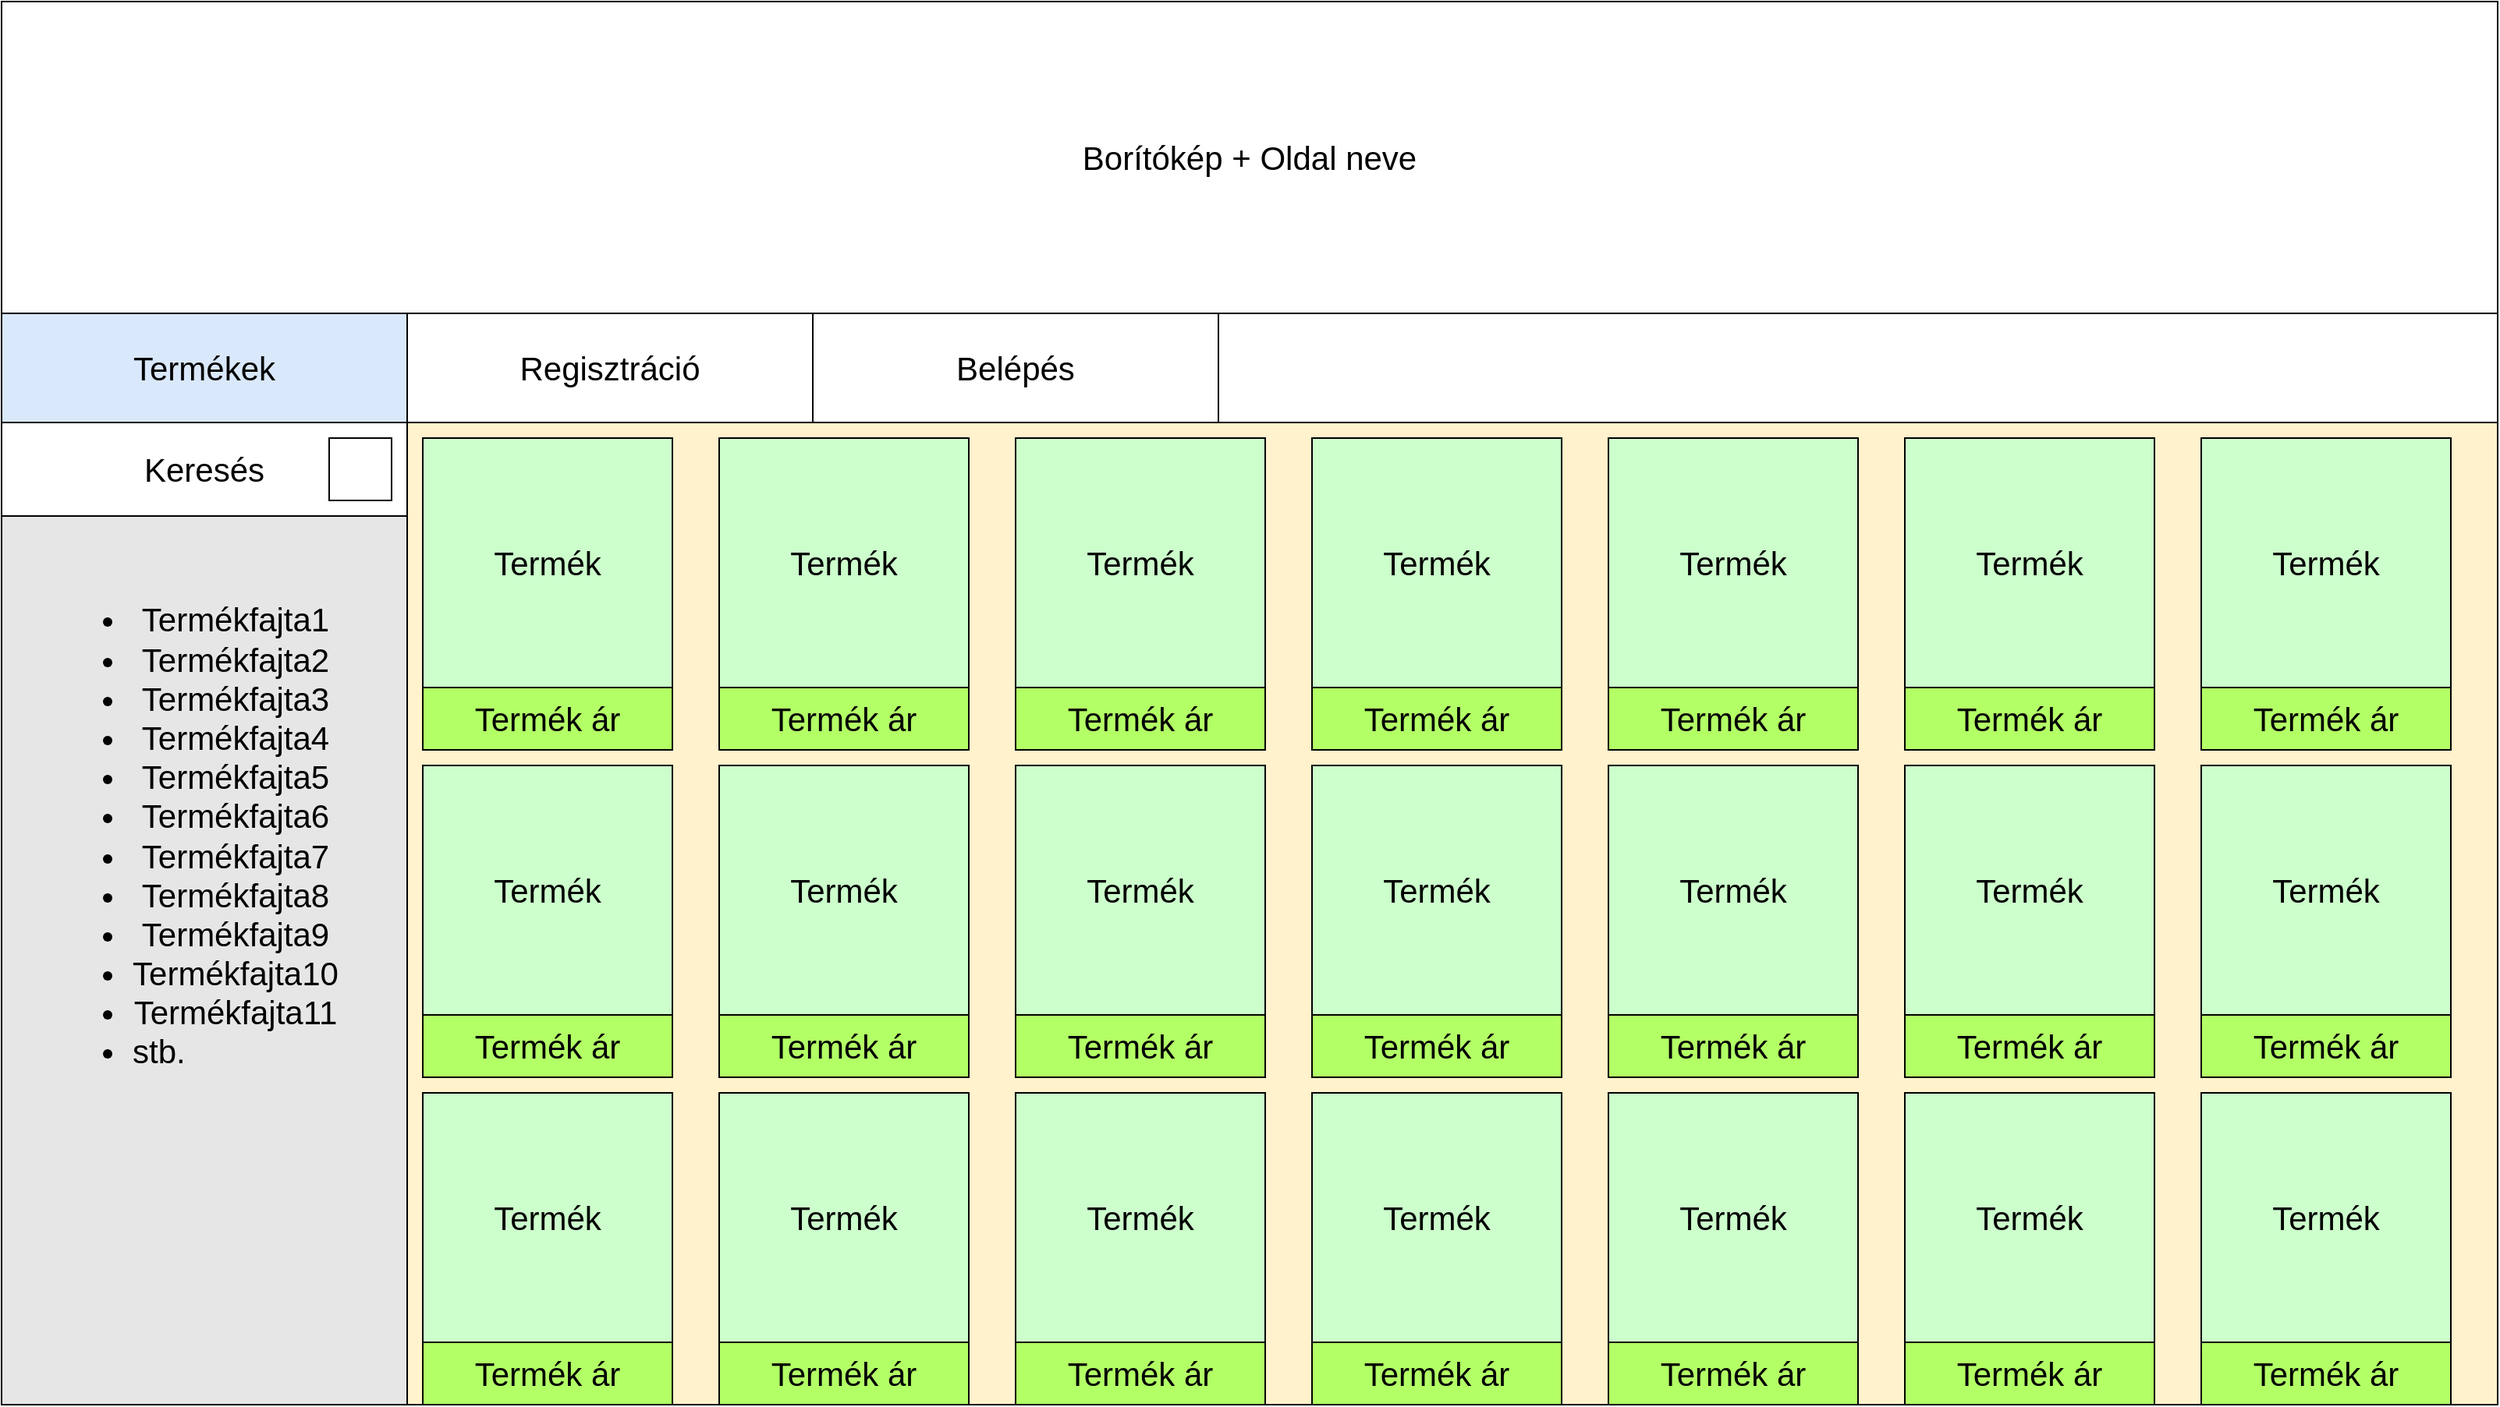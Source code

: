 <mxfile version="15.5.2" type="device" pages="7"><diagram id="FtCm2L4A4DNuBnwVNAdp" name="Vendeg"><mxGraphModel dx="1221" dy="726" grid="1" gridSize="10" guides="1" tooltips="1" connect="1" arrows="1" fold="1" page="1" pageScale="1" pageWidth="1600" pageHeight="900" math="0" shadow="0"><root><mxCell id="0"/><mxCell id="1" parent="0"/><mxCell id="VkywqA6Cf3giWo9cBtO4-1" value="" style="rounded=0;whiteSpace=wrap;html=1;" parent="1" vertex="1"><mxGeometry width="1600" height="200" as="geometry"/></mxCell><mxCell id="VkywqA6Cf3giWo9cBtO4-2" value="" style="rounded=0;whiteSpace=wrap;html=1;" parent="1" vertex="1"><mxGeometry y="200" width="1600" height="70" as="geometry"/></mxCell><mxCell id="VkywqA6Cf3giWo9cBtO4-9" value="" style="rounded=0;whiteSpace=wrap;html=1;fillColor=#E6E6E6;" parent="1" vertex="1"><mxGeometry y="330" width="260" height="570" as="geometry"/></mxCell><mxCell id="VkywqA6Cf3giWo9cBtO4-10" value="" style="rounded=0;whiteSpace=wrap;html=1;" parent="1" vertex="1"><mxGeometry y="270" width="260" height="60" as="geometry"/></mxCell><mxCell id="VkywqA6Cf3giWo9cBtO4-11" value="" style="rounded=0;whiteSpace=wrap;html=1;fillColor=#fff2cc;strokeColor=default;" parent="1" vertex="1"><mxGeometry x="260" y="270" width="1340" height="630" as="geometry"/></mxCell><mxCell id="VkywqA6Cf3giWo9cBtO4-12" value="Keresés" style="text;html=1;strokeColor=none;fillColor=none;align=center;verticalAlign=middle;whiteSpace=wrap;rounded=0;fontSize=21;" parent="1" vertex="1"><mxGeometry y="270" width="260" height="60" as="geometry"/></mxCell><mxCell id="VkywqA6Cf3giWo9cBtO4-13" value="Termékek" style="text;html=1;strokeColor=default;fillColor=#dae8fc;align=center;verticalAlign=middle;whiteSpace=wrap;rounded=0;fontSize=21;" parent="1" vertex="1"><mxGeometry y="200" width="260" height="70" as="geometry"/></mxCell><mxCell id="VkywqA6Cf3giWo9cBtO4-14" value="Regisztráció" style="text;html=1;strokeColor=default;fillColor=none;align=center;verticalAlign=middle;whiteSpace=wrap;rounded=0;fontSize=21;" parent="1" vertex="1"><mxGeometry x="260" y="200" width="260" height="70" as="geometry"/></mxCell><mxCell id="VkywqA6Cf3giWo9cBtO4-15" value="Belépés" style="text;html=1;strokeColor=default;fillColor=none;align=center;verticalAlign=middle;whiteSpace=wrap;rounded=0;fontSize=21;" parent="1" vertex="1"><mxGeometry x="520" y="200" width="260" height="70" as="geometry"/></mxCell><mxCell id="VkywqA6Cf3giWo9cBtO4-16" value="Borítókép + Oldal neve" style="text;html=1;align=center;verticalAlign=middle;whiteSpace=wrap;rounded=0;fontSize=21;" parent="1" vertex="1"><mxGeometry width="1600" height="200" as="geometry"/></mxCell><mxCell id="VkywqA6Cf3giWo9cBtO4-17" value="&lt;ul&gt;&lt;li&gt;Termékfajta1&lt;/li&gt;&lt;li&gt;Termékfajta2&lt;/li&gt;&lt;li&gt;Termékfajta3&lt;/li&gt;&lt;li&gt;Termékfajta4&lt;/li&gt;&lt;li&gt;Termékfajta5&lt;/li&gt;&lt;li&gt;Termékfajta6&lt;/li&gt;&lt;li&gt;Termékfajta7&lt;/li&gt;&lt;li&gt;Termékfajta8&lt;/li&gt;&lt;li&gt;Termékfajta9&lt;/li&gt;&lt;li&gt;Termékfajta10&lt;/li&gt;&lt;li&gt;Termékfajta11&lt;/li&gt;&lt;li style=&quot;text-align: left&quot;&gt;stb.&lt;/li&gt;&lt;/ul&gt;" style="text;html=1;strokeColor=none;fillColor=none;align=center;verticalAlign=middle;whiteSpace=wrap;rounded=0;fontSize=21;" parent="1" vertex="1"><mxGeometry y="380" width="260" height="310" as="geometry"/></mxCell><mxCell id="VkywqA6Cf3giWo9cBtO4-18" value="" style="rounded=0;whiteSpace=wrap;html=1;fontSize=21;align=left;" parent="1" vertex="1"><mxGeometry x="210" y="280" width="40" height="40" as="geometry"/></mxCell><mxCell id="VkywqA6Cf3giWo9cBtO4-30" value="Termék" style="text;html=1;strokeColor=default;fillColor=#CCFFCC;align=center;verticalAlign=middle;whiteSpace=wrap;rounded=0;fontSize=21;" parent="1" vertex="1"><mxGeometry x="270" y="280" width="160" height="160" as="geometry"/></mxCell><mxCell id="VkywqA6Cf3giWo9cBtO4-31" value="Termék ár" style="text;html=1;strokeColor=default;fillColor=#B3FF66;align=center;verticalAlign=middle;whiteSpace=wrap;rounded=0;fontSize=21;" parent="1" vertex="1"><mxGeometry x="270" y="440" width="160" height="40" as="geometry"/></mxCell><mxCell id="h6QLNRKkpj73AX_rWspR-1" value="Termék" style="text;html=1;strokeColor=default;fillColor=#CCFFCC;align=center;verticalAlign=middle;whiteSpace=wrap;rounded=0;fontSize=21;" vertex="1" parent="1"><mxGeometry x="460" y="280" width="160" height="160" as="geometry"/></mxCell><mxCell id="h6QLNRKkpj73AX_rWspR-2" value="Termék ár" style="text;html=1;strokeColor=default;fillColor=#B3FF66;align=center;verticalAlign=middle;whiteSpace=wrap;rounded=0;fontSize=21;" vertex="1" parent="1"><mxGeometry x="460" y="440" width="160" height="40" as="geometry"/></mxCell><mxCell id="h6QLNRKkpj73AX_rWspR-3" value="Termék" style="text;html=1;strokeColor=default;fillColor=#CCFFCC;align=center;verticalAlign=middle;whiteSpace=wrap;rounded=0;fontSize=21;" vertex="1" parent="1"><mxGeometry x="650" y="280" width="160" height="160" as="geometry"/></mxCell><mxCell id="h6QLNRKkpj73AX_rWspR-4" value="Termék ár" style="text;html=1;strokeColor=default;fillColor=#B3FF66;align=center;verticalAlign=middle;whiteSpace=wrap;rounded=0;fontSize=21;" vertex="1" parent="1"><mxGeometry x="650" y="440" width="160" height="40" as="geometry"/></mxCell><mxCell id="h6QLNRKkpj73AX_rWspR-5" value="Termék" style="text;html=1;strokeColor=default;fillColor=#CCFFCC;align=center;verticalAlign=middle;whiteSpace=wrap;rounded=0;fontSize=21;" vertex="1" parent="1"><mxGeometry x="840" y="280" width="160" height="160" as="geometry"/></mxCell><mxCell id="h6QLNRKkpj73AX_rWspR-6" value="Termék ár" style="text;html=1;strokeColor=default;fillColor=#B3FF66;align=center;verticalAlign=middle;whiteSpace=wrap;rounded=0;fontSize=21;" vertex="1" parent="1"><mxGeometry x="840" y="440" width="160" height="40" as="geometry"/></mxCell><mxCell id="h6QLNRKkpj73AX_rWspR-7" value="Termék" style="text;html=1;strokeColor=default;fillColor=#CCFFCC;align=center;verticalAlign=middle;whiteSpace=wrap;rounded=0;fontSize=21;" vertex="1" parent="1"><mxGeometry x="1030" y="280" width="160" height="160" as="geometry"/></mxCell><mxCell id="h6QLNRKkpj73AX_rWspR-8" value="Termék ár" style="text;html=1;strokeColor=default;fillColor=#B3FF66;align=center;verticalAlign=middle;whiteSpace=wrap;rounded=0;fontSize=21;" vertex="1" parent="1"><mxGeometry x="1030" y="440" width="160" height="40" as="geometry"/></mxCell><mxCell id="h6QLNRKkpj73AX_rWspR-9" value="Termék" style="text;html=1;strokeColor=default;fillColor=#CCFFCC;align=center;verticalAlign=middle;whiteSpace=wrap;rounded=0;fontSize=21;" vertex="1" parent="1"><mxGeometry x="1220" y="280" width="160" height="160" as="geometry"/></mxCell><mxCell id="h6QLNRKkpj73AX_rWspR-10" value="Termék ár" style="text;html=1;strokeColor=default;fillColor=#B3FF66;align=center;verticalAlign=middle;whiteSpace=wrap;rounded=0;fontSize=21;" vertex="1" parent="1"><mxGeometry x="1220" y="440" width="160" height="40" as="geometry"/></mxCell><mxCell id="h6QLNRKkpj73AX_rWspR-11" value="Termék" style="text;html=1;strokeColor=default;fillColor=#CCFFCC;align=center;verticalAlign=middle;whiteSpace=wrap;rounded=0;fontSize=21;" vertex="1" parent="1"><mxGeometry x="1410" y="280" width="160" height="160" as="geometry"/></mxCell><mxCell id="h6QLNRKkpj73AX_rWspR-12" value="Termék ár" style="text;html=1;strokeColor=default;fillColor=#B3FF66;align=center;verticalAlign=middle;whiteSpace=wrap;rounded=0;fontSize=21;" vertex="1" parent="1"><mxGeometry x="1410" y="440" width="160" height="40" as="geometry"/></mxCell><mxCell id="h6QLNRKkpj73AX_rWspR-13" value="Termék" style="text;html=1;strokeColor=default;fillColor=#CCFFCC;align=center;verticalAlign=middle;whiteSpace=wrap;rounded=0;fontSize=21;" vertex="1" parent="1"><mxGeometry x="270" y="490" width="160" height="160" as="geometry"/></mxCell><mxCell id="h6QLNRKkpj73AX_rWspR-14" value="Termék ár" style="text;html=1;strokeColor=default;fillColor=#B3FF66;align=center;verticalAlign=middle;whiteSpace=wrap;rounded=0;fontSize=21;" vertex="1" parent="1"><mxGeometry x="270" y="650" width="160" height="40" as="geometry"/></mxCell><mxCell id="h6QLNRKkpj73AX_rWspR-15" value="Termék" style="text;html=1;strokeColor=default;fillColor=#CCFFCC;align=center;verticalAlign=middle;whiteSpace=wrap;rounded=0;fontSize=21;" vertex="1" parent="1"><mxGeometry x="270" y="700" width="160" height="160" as="geometry"/></mxCell><mxCell id="h6QLNRKkpj73AX_rWspR-16" value="Termék ár" style="text;html=1;strokeColor=default;fillColor=#B3FF66;align=center;verticalAlign=middle;whiteSpace=wrap;rounded=0;fontSize=21;" vertex="1" parent="1"><mxGeometry x="270" y="860" width="160" height="40" as="geometry"/></mxCell><mxCell id="h6QLNRKkpj73AX_rWspR-18" value="Termék" style="text;html=1;strokeColor=default;fillColor=#CCFFCC;align=center;verticalAlign=middle;whiteSpace=wrap;rounded=0;fontSize=21;" vertex="1" parent="1"><mxGeometry x="460" y="490" width="160" height="160" as="geometry"/></mxCell><mxCell id="h6QLNRKkpj73AX_rWspR-19" value="Termék ár" style="text;html=1;strokeColor=default;fillColor=#B3FF66;align=center;verticalAlign=middle;whiteSpace=wrap;rounded=0;fontSize=21;" vertex="1" parent="1"><mxGeometry x="460" y="650" width="160" height="40" as="geometry"/></mxCell><mxCell id="h6QLNRKkpj73AX_rWspR-20" value="Termék" style="text;html=1;strokeColor=default;fillColor=#CCFFCC;align=center;verticalAlign=middle;whiteSpace=wrap;rounded=0;fontSize=21;" vertex="1" parent="1"><mxGeometry x="650" y="490" width="160" height="160" as="geometry"/></mxCell><mxCell id="h6QLNRKkpj73AX_rWspR-21" value="Termék ár" style="text;html=1;strokeColor=default;fillColor=#B3FF66;align=center;verticalAlign=middle;whiteSpace=wrap;rounded=0;fontSize=21;" vertex="1" parent="1"><mxGeometry x="650" y="650" width="160" height="40" as="geometry"/></mxCell><mxCell id="h6QLNRKkpj73AX_rWspR-22" value="Termék" style="text;html=1;strokeColor=default;fillColor=#CCFFCC;align=center;verticalAlign=middle;whiteSpace=wrap;rounded=0;fontSize=21;" vertex="1" parent="1"><mxGeometry x="840" y="490" width="160" height="160" as="geometry"/></mxCell><mxCell id="h6QLNRKkpj73AX_rWspR-23" value="Termék ár" style="text;html=1;strokeColor=default;fillColor=#B3FF66;align=center;verticalAlign=middle;whiteSpace=wrap;rounded=0;fontSize=21;" vertex="1" parent="1"><mxGeometry x="840" y="650" width="160" height="40" as="geometry"/></mxCell><mxCell id="h6QLNRKkpj73AX_rWspR-24" value="Termék" style="text;html=1;strokeColor=default;fillColor=#CCFFCC;align=center;verticalAlign=middle;whiteSpace=wrap;rounded=0;fontSize=21;" vertex="1" parent="1"><mxGeometry x="1030" y="490" width="160" height="160" as="geometry"/></mxCell><mxCell id="h6QLNRKkpj73AX_rWspR-25" value="Termék ár" style="text;html=1;strokeColor=default;fillColor=#B3FF66;align=center;verticalAlign=middle;whiteSpace=wrap;rounded=0;fontSize=21;" vertex="1" parent="1"><mxGeometry x="1030" y="650" width="160" height="40" as="geometry"/></mxCell><mxCell id="h6QLNRKkpj73AX_rWspR-26" value="Termék" style="text;html=1;strokeColor=default;fillColor=#CCFFCC;align=center;verticalAlign=middle;whiteSpace=wrap;rounded=0;fontSize=21;" vertex="1" parent="1"><mxGeometry x="1220" y="490" width="160" height="160" as="geometry"/></mxCell><mxCell id="h6QLNRKkpj73AX_rWspR-27" value="Termék ár" style="text;html=1;strokeColor=default;fillColor=#B3FF66;align=center;verticalAlign=middle;whiteSpace=wrap;rounded=0;fontSize=21;" vertex="1" parent="1"><mxGeometry x="1220" y="650" width="160" height="40" as="geometry"/></mxCell><mxCell id="h6QLNRKkpj73AX_rWspR-28" value="Termék" style="text;html=1;strokeColor=default;fillColor=#CCFFCC;align=center;verticalAlign=middle;whiteSpace=wrap;rounded=0;fontSize=21;" vertex="1" parent="1"><mxGeometry x="1410" y="490" width="160" height="160" as="geometry"/></mxCell><mxCell id="h6QLNRKkpj73AX_rWspR-29" value="Termék ár" style="text;html=1;strokeColor=default;fillColor=#B3FF66;align=center;verticalAlign=middle;whiteSpace=wrap;rounded=0;fontSize=21;" vertex="1" parent="1"><mxGeometry x="1410" y="650" width="160" height="40" as="geometry"/></mxCell><mxCell id="h6QLNRKkpj73AX_rWspR-30" value="Termék" style="text;html=1;strokeColor=default;fillColor=#CCFFCC;align=center;verticalAlign=middle;whiteSpace=wrap;rounded=0;fontSize=21;" vertex="1" parent="1"><mxGeometry x="460" y="700" width="160" height="160" as="geometry"/></mxCell><mxCell id="h6QLNRKkpj73AX_rWspR-31" value="Termék ár" style="text;html=1;strokeColor=default;fillColor=#B3FF66;align=center;verticalAlign=middle;whiteSpace=wrap;rounded=0;fontSize=21;" vertex="1" parent="1"><mxGeometry x="460" y="860" width="160" height="40" as="geometry"/></mxCell><mxCell id="h6QLNRKkpj73AX_rWspR-32" value="Termék" style="text;html=1;strokeColor=default;fillColor=#CCFFCC;align=center;verticalAlign=middle;whiteSpace=wrap;rounded=0;fontSize=21;" vertex="1" parent="1"><mxGeometry x="650" y="700" width="160" height="160" as="geometry"/></mxCell><mxCell id="h6QLNRKkpj73AX_rWspR-33" value="Termék ár" style="text;html=1;strokeColor=default;fillColor=#B3FF66;align=center;verticalAlign=middle;whiteSpace=wrap;rounded=0;fontSize=21;" vertex="1" parent="1"><mxGeometry x="650" y="860" width="160" height="40" as="geometry"/></mxCell><mxCell id="h6QLNRKkpj73AX_rWspR-34" value="Termék" style="text;html=1;strokeColor=default;fillColor=#CCFFCC;align=center;verticalAlign=middle;whiteSpace=wrap;rounded=0;fontSize=21;" vertex="1" parent="1"><mxGeometry x="1030" y="700" width="160" height="160" as="geometry"/></mxCell><mxCell id="h6QLNRKkpj73AX_rWspR-35" value="Termék ár" style="text;html=1;strokeColor=default;fillColor=#B3FF66;align=center;verticalAlign=middle;whiteSpace=wrap;rounded=0;fontSize=21;" vertex="1" parent="1"><mxGeometry x="1030" y="860" width="160" height="40" as="geometry"/></mxCell><mxCell id="h6QLNRKkpj73AX_rWspR-36" value="Termék" style="text;html=1;strokeColor=default;fillColor=#CCFFCC;align=center;verticalAlign=middle;whiteSpace=wrap;rounded=0;fontSize=21;" vertex="1" parent="1"><mxGeometry x="840" y="700" width="160" height="160" as="geometry"/></mxCell><mxCell id="h6QLNRKkpj73AX_rWspR-37" value="Termék ár" style="text;html=1;strokeColor=default;fillColor=#B3FF66;align=center;verticalAlign=middle;whiteSpace=wrap;rounded=0;fontSize=21;" vertex="1" parent="1"><mxGeometry x="840" y="860" width="160" height="40" as="geometry"/></mxCell><mxCell id="h6QLNRKkpj73AX_rWspR-38" value="Termék" style="text;html=1;strokeColor=default;fillColor=#CCFFCC;align=center;verticalAlign=middle;whiteSpace=wrap;rounded=0;fontSize=21;" vertex="1" parent="1"><mxGeometry x="1220" y="700" width="160" height="160" as="geometry"/></mxCell><mxCell id="h6QLNRKkpj73AX_rWspR-39" value="Termék ár" style="text;html=1;strokeColor=default;fillColor=#B3FF66;align=center;verticalAlign=middle;whiteSpace=wrap;rounded=0;fontSize=21;" vertex="1" parent="1"><mxGeometry x="1220" y="860" width="160" height="40" as="geometry"/></mxCell><mxCell id="h6QLNRKkpj73AX_rWspR-40" value="Termék" style="text;html=1;strokeColor=default;fillColor=#CCFFCC;align=center;verticalAlign=middle;whiteSpace=wrap;rounded=0;fontSize=21;" vertex="1" parent="1"><mxGeometry x="1410" y="700" width="160" height="160" as="geometry"/></mxCell><mxCell id="h6QLNRKkpj73AX_rWspR-41" value="Termék ár" style="text;html=1;strokeColor=default;fillColor=#B3FF66;align=center;verticalAlign=middle;whiteSpace=wrap;rounded=0;fontSize=21;" vertex="1" parent="1"><mxGeometry x="1410" y="860" width="160" height="40" as="geometry"/></mxCell></root></mxGraphModel></diagram><diagram id="sGFo4hPOFkRSf-qBkxwC" name="Regisztracio"><mxGraphModel dx="1038" dy="617" grid="1" gridSize="10" guides="1" tooltips="1" connect="1" arrows="1" fold="1" page="1" pageScale="1" pageWidth="1600" pageHeight="900" math="0" shadow="0"><root><mxCell id="UmUEPIEcQNoP-BYqJ9Fw-0"/><mxCell id="UmUEPIEcQNoP-BYqJ9Fw-1" parent="UmUEPIEcQNoP-BYqJ9Fw-0"/><mxCell id="uKue4RkoJbepAfOO4A6L-0" value="Borítókép + Oldal neve" style="text;html=1;strokeColor=default;fillColor=default;align=center;verticalAlign=middle;whiteSpace=wrap;rounded=0;fontSize=21;" parent="UmUEPIEcQNoP-BYqJ9Fw-1" vertex="1"><mxGeometry width="1600" height="200" as="geometry"/></mxCell><mxCell id="bCgwr7jDW_AOPVUaKqn2-0" value="" style="rounded=0;whiteSpace=wrap;html=1;" parent="UmUEPIEcQNoP-BYqJ9Fw-1" vertex="1"><mxGeometry y="200" width="1600" height="70" as="geometry"/></mxCell><mxCell id="bCgwr7jDW_AOPVUaKqn2-1" value="Termékek" style="text;html=1;strokeColor=none;fillColor=none;align=center;verticalAlign=middle;whiteSpace=wrap;rounded=0;fontSize=21;" parent="UmUEPIEcQNoP-BYqJ9Fw-1" vertex="1"><mxGeometry y="200" width="260" height="70" as="geometry"/></mxCell><mxCell id="bCgwr7jDW_AOPVUaKqn2-2" value="Regisztráció" style="text;html=1;strokeColor=default;fillColor=#dae8fc;align=center;verticalAlign=middle;whiteSpace=wrap;rounded=0;fontSize=21;" parent="UmUEPIEcQNoP-BYqJ9Fw-1" vertex="1"><mxGeometry x="260" y="200" width="260" height="70" as="geometry"/></mxCell><mxCell id="bCgwr7jDW_AOPVUaKqn2-3" value="Belépés" style="text;html=1;strokeColor=default;fillColor=none;align=center;verticalAlign=middle;whiteSpace=wrap;rounded=0;fontSize=21;" parent="UmUEPIEcQNoP-BYqJ9Fw-1" vertex="1"><mxGeometry x="520" y="200" width="260" height="70" as="geometry"/></mxCell><mxCell id="1MmDavo7vUp_xjImFZkw-0" value="" style="rounded=0;whiteSpace=wrap;html=1;fillColor=#E6E6E6;" parent="UmUEPIEcQNoP-BYqJ9Fw-1" vertex="1"><mxGeometry y="270" width="260" height="630" as="geometry"/></mxCell><mxCell id="1MmDavo7vUp_xjImFZkw-1" value="" style="rounded=0;whiteSpace=wrap;html=1;strokeColor=default;fillColor=#fff2cc;" parent="UmUEPIEcQNoP-BYqJ9Fw-1" vertex="1"><mxGeometry x="260" y="270" width="1340" height="630" as="geometry"/></mxCell><mxCell id="E9FAS_6zyRgqZ4h_ud0k-0" value="&lt;font style=&quot;font-size: 21px&quot;&gt;Felhasználónév:&lt;/font&gt;" style="text;html=1;strokeColor=none;fillColor=none;align=right;verticalAlign=middle;whiteSpace=wrap;rounded=0;fontSize=21;" parent="UmUEPIEcQNoP-BYqJ9Fw-1" vertex="1"><mxGeometry x="260" y="270" width="260" height="70" as="geometry"/></mxCell><mxCell id="E9FAS_6zyRgqZ4h_ud0k-5" value="&lt;font style=&quot;font-size: 21px&quot;&gt;Email-cím:&lt;br&gt;&lt;/font&gt;" style="text;html=1;strokeColor=none;fillColor=none;align=right;verticalAlign=middle;whiteSpace=wrap;rounded=0;fontSize=21;" parent="UmUEPIEcQNoP-BYqJ9Fw-1" vertex="1"><mxGeometry x="260" y="340" width="260" height="70" as="geometry"/></mxCell><mxCell id="E9FAS_6zyRgqZ4h_ud0k-6" value="&lt;font style=&quot;font-size: 21px&quot;&gt;Email-cím újra:&lt;/font&gt;" style="text;html=1;strokeColor=none;fillColor=none;align=right;verticalAlign=middle;whiteSpace=wrap;rounded=0;fontSize=21;" parent="UmUEPIEcQNoP-BYqJ9Fw-1" vertex="1"><mxGeometry x="760" y="340" width="260" height="70" as="geometry"/></mxCell><mxCell id="E9FAS_6zyRgqZ4h_ud0k-7" value="&lt;font style=&quot;font-size: 21px&quot;&gt;Jelszó:&lt;/font&gt;" style="text;html=1;strokeColor=none;fillColor=none;align=right;verticalAlign=middle;whiteSpace=wrap;rounded=0;fontSize=21;" parent="UmUEPIEcQNoP-BYqJ9Fw-1" vertex="1"><mxGeometry x="260" y="410" width="260" height="70" as="geometry"/></mxCell><mxCell id="E9FAS_6zyRgqZ4h_ud0k-8" value="&lt;font style=&quot;font-size: 21px&quot;&gt;Jelszó újra:&lt;br&gt;&lt;/font&gt;" style="text;html=1;strokeColor=none;fillColor=none;align=right;verticalAlign=middle;whiteSpace=wrap;rounded=0;fontSize=21;" parent="UmUEPIEcQNoP-BYqJ9Fw-1" vertex="1"><mxGeometry x="760" y="410" width="260" height="70" as="geometry"/></mxCell><mxCell id="E9FAS_6zyRgqZ4h_ud0k-9" value="&lt;font style=&quot;font-size: 21px&quot;&gt;Ország:&lt;br&gt;&lt;/font&gt;" style="text;html=1;strokeColor=none;fillColor=none;align=right;verticalAlign=middle;whiteSpace=wrap;rounded=0;fontSize=21;" parent="UmUEPIEcQNoP-BYqJ9Fw-1" vertex="1"><mxGeometry x="260" y="480" width="260" height="70" as="geometry"/></mxCell><mxCell id="E9FAS_6zyRgqZ4h_ud0k-11" value="" style="rounded=0;whiteSpace=wrap;html=1;fontSize=21;strokeColor=default;fillColor=#FFFF99;" parent="UmUEPIEcQNoP-BYqJ9Fw-1" vertex="1"><mxGeometry x="520" y="270" width="240" height="70" as="geometry"/></mxCell><mxCell id="E9FAS_6zyRgqZ4h_ud0k-12" value="" style="rounded=0;whiteSpace=wrap;html=1;fontSize=21;strokeColor=default;fillColor=#FFFF99;" parent="UmUEPIEcQNoP-BYqJ9Fw-1" vertex="1"><mxGeometry x="520" y="340" width="240" height="70" as="geometry"/></mxCell><mxCell id="E9FAS_6zyRgqZ4h_ud0k-13" value="" style="rounded=0;whiteSpace=wrap;html=1;fontSize=21;strokeColor=default;fillColor=#FFFF99;" parent="UmUEPIEcQNoP-BYqJ9Fw-1" vertex="1"><mxGeometry x="1020" y="340" width="240" height="70" as="geometry"/></mxCell><mxCell id="E9FAS_6zyRgqZ4h_ud0k-14" value="" style="rounded=0;whiteSpace=wrap;html=1;fontSize=21;strokeColor=default;fillColor=#FFFF99;" parent="UmUEPIEcQNoP-BYqJ9Fw-1" vertex="1"><mxGeometry x="520" y="410" width="240" height="70" as="geometry"/></mxCell><mxCell id="E9FAS_6zyRgqZ4h_ud0k-15" value="" style="rounded=0;whiteSpace=wrap;html=1;fontSize=21;strokeColor=default;fillColor=#FFFF99;" parent="UmUEPIEcQNoP-BYqJ9Fw-1" vertex="1"><mxGeometry x="1020" y="410" width="240" height="70" as="geometry"/></mxCell><mxCell id="E9FAS_6zyRgqZ4h_ud0k-16" value="" style="rounded=0;whiteSpace=wrap;html=1;fontSize=21;strokeColor=default;fillColor=#FFFF99;" parent="UmUEPIEcQNoP-BYqJ9Fw-1" vertex="1"><mxGeometry x="520" y="480" width="240" height="70" as="geometry"/></mxCell><mxCell id="E9FAS_6zyRgqZ4h_ud0k-18" value="" style="rounded=0;whiteSpace=wrap;html=1;fontSize=21;strokeColor=default;fillColor=#FFFF99;" parent="UmUEPIEcQNoP-BYqJ9Fw-1" vertex="1"><mxGeometry x="1020" y="480" width="240" height="70" as="geometry"/></mxCell><mxCell id="E9FAS_6zyRgqZ4h_ud0k-19" value="" style="rounded=0;whiteSpace=wrap;html=1;fontSize=21;strokeColor=default;fillColor=#FFFF99;" parent="UmUEPIEcQNoP-BYqJ9Fw-1" vertex="1"><mxGeometry x="520" y="550" width="240" height="70" as="geometry"/></mxCell><mxCell id="E9FAS_6zyRgqZ4h_ud0k-20" value="&lt;font style=&quot;font-size: 21px&quot;&gt;Utca:&lt;br&gt;&lt;/font&gt;" style="text;html=1;strokeColor=none;fillColor=none;align=right;verticalAlign=middle;whiteSpace=wrap;rounded=0;fontSize=21;" parent="UmUEPIEcQNoP-BYqJ9Fw-1" vertex="1"><mxGeometry x="260" y="550" width="260" height="70" as="geometry"/></mxCell><mxCell id="E9FAS_6zyRgqZ4h_ud0k-22" value="Regisztráció" style="text;html=1;strokeColor=default;fillColor=#FFCCCC;align=center;verticalAlign=middle;whiteSpace=wrap;rounded=0;fontSize=21;" parent="UmUEPIEcQNoP-BYqJ9Fw-1" vertex="1"><mxGeometry x="520" y="640" width="240" height="70" as="geometry"/></mxCell><mxCell id="E9FAS_6zyRgqZ4h_ud0k-24" value="&lt;ul&gt;&lt;li&gt;&lt;span&gt;Hibaüzenet&lt;/span&gt;&lt;/li&gt;&lt;li&gt;&lt;span&gt;Hibaüzenet&lt;/span&gt;&lt;/li&gt;&lt;li&gt;Hibaüzenet&lt;/li&gt;&lt;li&gt;Hibaüzenet&lt;/li&gt;&lt;li&gt;Hibaüzenet&lt;/li&gt;&lt;li&gt;Hibaüzenet&lt;/li&gt;&lt;li&gt;Hibaüzenet&lt;/li&gt;&lt;li&gt;Hibaüzenet&lt;/li&gt;&lt;li&gt;Hibaüzenet&lt;/li&gt;&lt;li&gt;Hibaüzenet&lt;/li&gt;&lt;li&gt;Hibaüzenet&lt;/li&gt;&lt;li&gt;Hibaüzenet&lt;/li&gt;&lt;/ul&gt;" style="text;html=1;strokeColor=none;fillColor=none;align=left;verticalAlign=middle;whiteSpace=wrap;rounded=0;fontSize=21;" parent="UmUEPIEcQNoP-BYqJ9Fw-1" vertex="1"><mxGeometry x="40" y="330" width="220" height="320" as="geometry"/></mxCell><mxCell id="E9FAS_6zyRgqZ4h_ud0k-25" value="Hibaüzenetek:" style="text;html=1;strokeColor=none;fillColor=none;align=center;verticalAlign=middle;whiteSpace=wrap;rounded=0;fontSize=21;" parent="UmUEPIEcQNoP-BYqJ9Fw-1" vertex="1"><mxGeometry x="10" y="290" width="240" height="30" as="geometry"/></mxCell><mxCell id="khkLuIMA3XwCb4xUtvqS-0" value="&lt;font style=&quot;font-size: 21px&quot;&gt;Ország:&lt;br&gt;&lt;/font&gt;" style="text;html=1;strokeColor=none;fillColor=none;align=right;verticalAlign=middle;whiteSpace=wrap;rounded=0;fontSize=21;" vertex="1" parent="UmUEPIEcQNoP-BYqJ9Fw-1"><mxGeometry x="760" y="480" width="260" height="70" as="geometry"/></mxCell><mxCell id="khkLuIMA3XwCb4xUtvqS-1" value="&lt;font style=&quot;font-size: 21px&quot;&gt;Utca:&lt;br&gt;&lt;/font&gt;" style="text;html=1;strokeColor=none;fillColor=none;align=right;verticalAlign=middle;whiteSpace=wrap;rounded=0;fontSize=21;" vertex="1" parent="UmUEPIEcQNoP-BYqJ9Fw-1"><mxGeometry x="760" y="550" width="260" height="70" as="geometry"/></mxCell><mxCell id="khkLuIMA3XwCb4xUtvqS-2" value="" style="rounded=0;whiteSpace=wrap;html=1;fontSize=21;strokeColor=default;fillColor=#FFFF99;" vertex="1" parent="UmUEPIEcQNoP-BYqJ9Fw-1"><mxGeometry x="1020" y="550" width="240" height="70" as="geometry"/></mxCell></root></mxGraphModel></diagram><diagram id="di5obC71hmSOineNF_KT" name="Belepes"><mxGraphModel dx="1038" dy="617" grid="1" gridSize="10" guides="1" tooltips="1" connect="1" arrows="1" fold="1" page="1" pageScale="1" pageWidth="1600" pageHeight="900" math="0" shadow="0"><root><mxCell id="OniAZMy-nPoVNgzuk5cT-0"/><mxCell id="OniAZMy-nPoVNgzuk5cT-1" parent="OniAZMy-nPoVNgzuk5cT-0"/><mxCell id="YqYafGEAjgzEgjHjd2lJ-0" value="" style="rounded=0;whiteSpace=wrap;html=1;strokeColor=#d6b656;fillColor=#fff2cc;" vertex="1" parent="OniAZMy-nPoVNgzuk5cT-1"><mxGeometry x="260" y="270" width="1340" height="630" as="geometry"/></mxCell><mxCell id="OvulBH4IAkORdV8JMglq-0" value="" style="rounded=0;whiteSpace=wrap;html=1;" parent="OniAZMy-nPoVNgzuk5cT-1" vertex="1"><mxGeometry y="200" width="1600" height="70" as="geometry"/></mxCell><mxCell id="OvulBH4IAkORdV8JMglq-1" value="" style="rounded=0;whiteSpace=wrap;html=1;fillColor=#E6E6E6;" parent="OniAZMy-nPoVNgzuk5cT-1" vertex="1"><mxGeometry y="270" width="260" height="630" as="geometry"/></mxCell><mxCell id="OvulBH4IAkORdV8JMglq-2" value="Termékek" style="text;html=1;align=center;verticalAlign=middle;whiteSpace=wrap;rounded=0;fontSize=21;strokeColor=default;fillColor=default;" parent="OniAZMy-nPoVNgzuk5cT-1" vertex="1"><mxGeometry y="200" width="260" height="70" as="geometry"/></mxCell><mxCell id="OvulBH4IAkORdV8JMglq-3" value="Regisztráció" style="text;html=1;strokeColor=default;fillColor=default;align=center;verticalAlign=middle;whiteSpace=wrap;rounded=0;fontSize=21;" parent="OniAZMy-nPoVNgzuk5cT-1" vertex="1"><mxGeometry x="260" y="200" width="260" height="70" as="geometry"/></mxCell><mxCell id="OvulBH4IAkORdV8JMglq-4" value="Belépés" style="text;html=1;strokeColor=default;fillColor=#dae8fc;align=center;verticalAlign=middle;whiteSpace=wrap;rounded=0;fontSize=21;" parent="OniAZMy-nPoVNgzuk5cT-1" vertex="1"><mxGeometry x="520" y="200" width="260" height="70" as="geometry"/></mxCell><mxCell id="OvulBH4IAkORdV8JMglq-5" value="Borítókép + Oldal neve" style="text;html=1;strokeColor=default;fillColor=default;align=center;verticalAlign=middle;whiteSpace=wrap;rounded=0;fontSize=21;" parent="OniAZMy-nPoVNgzuk5cT-1" vertex="1"><mxGeometry width="1600" height="200" as="geometry"/></mxCell><mxCell id="vFexB-VnzjZt5xKxmE2v-0" value="&lt;ul&gt;&lt;li&gt;&lt;span&gt;Hibaüzenet&lt;/span&gt;&lt;/li&gt;&lt;li&gt;&lt;span&gt;Hibaüzenet&lt;/span&gt;&lt;/li&gt;&lt;li&gt;Hibaüzenet&lt;/li&gt;&lt;li&gt;Hibaüzenet&lt;/li&gt;&lt;li&gt;Hibaüzenet&lt;/li&gt;&lt;li&gt;Hibaüzenet&lt;/li&gt;&lt;li&gt;Hibaüzenet&lt;/li&gt;&lt;li&gt;Hibaüzenet&lt;/li&gt;&lt;li&gt;Hibaüzenet&lt;/li&gt;&lt;li&gt;Hibaüzenet&lt;/li&gt;&lt;li&gt;Hibaüzenet&lt;/li&gt;&lt;li&gt;Hibaüzenet&lt;/li&gt;&lt;/ul&gt;" style="text;html=1;strokeColor=none;fillColor=none;align=left;verticalAlign=middle;whiteSpace=wrap;rounded=0;fontSize=21;" parent="OniAZMy-nPoVNgzuk5cT-1" vertex="1"><mxGeometry x="40" y="330" width="220" height="320" as="geometry"/></mxCell><mxCell id="vFexB-VnzjZt5xKxmE2v-1" value="Hibaüzenetek:" style="text;html=1;strokeColor=none;fillColor=none;align=center;verticalAlign=middle;whiteSpace=wrap;rounded=0;fontSize=21;" parent="OniAZMy-nPoVNgzuk5cT-1" vertex="1"><mxGeometry x="10" y="290" width="240" height="30" as="geometry"/></mxCell><mxCell id="B_SIlo-MSyj_huP7Ek6t-0" value="&lt;font style=&quot;font-size: 21px&quot;&gt;Felhasználónnév:&lt;/font&gt;" style="text;html=1;strokeColor=none;fillColor=none;align=right;verticalAlign=middle;whiteSpace=wrap;rounded=0;fontSize=21;" parent="OniAZMy-nPoVNgzuk5cT-1" vertex="1"><mxGeometry x="260" y="270" width="260" height="70" as="geometry"/></mxCell><mxCell id="B_SIlo-MSyj_huP7Ek6t-1" value="&lt;font style=&quot;font-size: 21px&quot;&gt;Jelszó:&lt;br&gt;&lt;/font&gt;" style="text;html=1;strokeColor=none;fillColor=none;align=right;verticalAlign=middle;whiteSpace=wrap;rounded=0;fontSize=21;" parent="OniAZMy-nPoVNgzuk5cT-1" vertex="1"><mxGeometry x="260" y="340" width="260" height="70" as="geometry"/></mxCell><mxCell id="B_SIlo-MSyj_huP7Ek6t-2" value="" style="rounded=0;whiteSpace=wrap;html=1;fontSize=21;strokeColor=default;fillColor=#FFFF99;" parent="OniAZMy-nPoVNgzuk5cT-1" vertex="1"><mxGeometry x="520" y="270" width="260" height="70" as="geometry"/></mxCell><mxCell id="B_SIlo-MSyj_huP7Ek6t-3" value="" style="rounded=0;whiteSpace=wrap;html=1;fontSize=21;strokeColor=default;fillColor=#FFFF99;" parent="OniAZMy-nPoVNgzuk5cT-1" vertex="1"><mxGeometry x="520" y="340" width="260" height="70" as="geometry"/></mxCell><mxCell id="BsGn2GFrnDsGhYTL2LJ4-0" value="Belépés" style="text;html=1;strokeColor=default;fillColor=#FFCCCC;align=center;verticalAlign=middle;whiteSpace=wrap;rounded=0;fontSize=21;" parent="OniAZMy-nPoVNgzuk5cT-1" vertex="1"><mxGeometry x="520" y="430" width="260" height="70" as="geometry"/></mxCell></root></mxGraphModel></diagram><diagram id="-6q0_KkvNKiWFlOPb5nn" name="Felhasznalo"><mxGraphModel dx="1730" dy="1028" grid="1" gridSize="10" guides="1" tooltips="1" connect="1" arrows="1" fold="1" page="1" pageScale="1" pageWidth="1600" pageHeight="900" math="0" shadow="0"><root><mxCell id="k2pmHOXLx9x40kGMl3I8-0"/><mxCell id="k2pmHOXLx9x40kGMl3I8-1" parent="k2pmHOXLx9x40kGMl3I8-0"/><mxCell id="UVjYbSfktebug2vwrxTl-0" value="" style="rounded=0;whiteSpace=wrap;html=1;fillColor=#E6E6E6;" parent="k2pmHOXLx9x40kGMl3I8-1" vertex="1"><mxGeometry y="330" width="260" height="570" as="geometry"/></mxCell><mxCell id="UVjYbSfktebug2vwrxTl-1" value="Keresés" style="text;html=1;strokeColor=default;fillColor=default;align=center;verticalAlign=middle;whiteSpace=wrap;rounded=0;fontSize=21;" parent="k2pmHOXLx9x40kGMl3I8-1" vertex="1"><mxGeometry y="270" width="260" height="60" as="geometry"/></mxCell><mxCell id="UVjYbSfktebug2vwrxTl-2" value="Termékek" style="text;html=1;align=center;verticalAlign=middle;whiteSpace=wrap;rounded=0;fontSize=21;" parent="k2pmHOXLx9x40kGMl3I8-1" vertex="1"><mxGeometry y="200" width="260" height="70" as="geometry"/></mxCell><mxCell id="UVjYbSfktebug2vwrxTl-3" value="Regisztráció" style="text;html=1;strokeColor=none;fillColor=none;align=center;verticalAlign=middle;whiteSpace=wrap;rounded=0;fontSize=21;" parent="k2pmHOXLx9x40kGMl3I8-1" vertex="1"><mxGeometry x="260" y="200" width="260" height="70" as="geometry"/></mxCell><mxCell id="UVjYbSfktebug2vwrxTl-4" value="Borítókép + Oldal neve" style="text;html=1;strokeColor=none;fillColor=none;align=center;verticalAlign=middle;whiteSpace=wrap;rounded=0;fontSize=21;" parent="k2pmHOXLx9x40kGMl3I8-1" vertex="1"><mxGeometry width="1600" height="200" as="geometry"/></mxCell><mxCell id="UVjYbSfktebug2vwrxTl-5" value="&lt;ul&gt;&lt;li&gt;Termékfajta1&lt;/li&gt;&lt;li&gt;Termékfajta2&lt;/li&gt;&lt;li&gt;Termékfajta3&lt;/li&gt;&lt;li&gt;Termékfajta4&lt;/li&gt;&lt;li&gt;Termékfajta5&lt;/li&gt;&lt;li&gt;Termékfajta6&lt;/li&gt;&lt;li&gt;Termékfajta7&lt;/li&gt;&lt;li&gt;Termékfajta8&lt;/li&gt;&lt;li&gt;Termékfajta9&lt;/li&gt;&lt;li&gt;Termékfajta10&lt;/li&gt;&lt;li&gt;Termékfajta11&lt;/li&gt;&lt;li style=&quot;text-align: left&quot;&gt;stb.&lt;/li&gt;&lt;/ul&gt;" style="text;html=1;strokeColor=none;fillColor=none;align=center;verticalAlign=middle;whiteSpace=wrap;rounded=0;fontSize=21;" parent="k2pmHOXLx9x40kGMl3I8-1" vertex="1"><mxGeometry y="380" width="260" height="310" as="geometry"/></mxCell><mxCell id="GCSbMS2SD792z0mHUGj0-0" value="Borítókép + Oldal neve" style="text;html=1;strokeColor=default;fillColor=default;align=center;verticalAlign=middle;whiteSpace=wrap;rounded=0;fontSize=21;" parent="k2pmHOXLx9x40kGMl3I8-1" vertex="1"><mxGeometry width="1600" height="200" as="geometry"/></mxCell><mxCell id="8CPpL_N8n0LtjL7ZfOk2-0" value="" style="rounded=0;whiteSpace=wrap;html=1;" parent="k2pmHOXLx9x40kGMl3I8-1" vertex="1"><mxGeometry y="200" width="1600" height="70" as="geometry"/></mxCell><mxCell id="XRvXFSRktz_WJxiBbMmW-0" value="Termékek" style="text;html=1;align=center;verticalAlign=middle;whiteSpace=wrap;rounded=0;fontSize=21;fillColor=#dae8fc;strokeColor=default;" parent="k2pmHOXLx9x40kGMl3I8-1" vertex="1"><mxGeometry y="200" width="260" height="70" as="geometry"/></mxCell><mxCell id="XRvXFSRktz_WJxiBbMmW-1" value="Kilépés" style="text;html=1;align=center;verticalAlign=middle;whiteSpace=wrap;rounded=0;fontSize=21;fillColor=default;strokeColor=default;" parent="k2pmHOXLx9x40kGMl3I8-1" vertex="1"><mxGeometry x="260" y="200" width="260" height="70" as="geometry"/></mxCell><mxCell id="K47CaBdsRHQQxhAOkW2o-0" value="&lt;font style=&quot;font-size: 21px&quot;&gt;Ugyanaz mint a Vendegnel&lt;/font&gt;" style="rounded=0;whiteSpace=wrap;html=1;strokeColor=default;fillColor=#fff2cc;" vertex="1" parent="k2pmHOXLx9x40kGMl3I8-1"><mxGeometry x="260" y="270" width="1340" height="630" as="geometry"/></mxCell></root></mxGraphModel></diagram><diagram id="Tpkma2Ud6lGMuk0y9j86" name="Admin"><mxGraphModel dx="1038" dy="617" grid="1" gridSize="10" guides="1" tooltips="1" connect="1" arrows="1" fold="1" page="1" pageScale="1" pageWidth="1600" pageHeight="900" math="0" shadow="0"><root><mxCell id="J75VJVe-iE6-wzO_Dup7-0"/><mxCell id="J75VJVe-iE6-wzO_Dup7-1" parent="J75VJVe-iE6-wzO_Dup7-0"/><mxCell id="GzyBC3vm5u1PNgPyBZW7-0" value="" style="rounded=0;whiteSpace=wrap;html=1;" parent="J75VJVe-iE6-wzO_Dup7-1" vertex="1"><mxGeometry y="200" width="1600" height="70" as="geometry"/></mxCell><mxCell id="GzyBC3vm5u1PNgPyBZW7-1" value="" style="rounded=0;whiteSpace=wrap;html=1;fillColor=#E6E6E6;" parent="J75VJVe-iE6-wzO_Dup7-1" vertex="1"><mxGeometry y="330" width="260" height="570" as="geometry"/></mxCell><mxCell id="GzyBC3vm5u1PNgPyBZW7-2" value="Keresés" style="text;html=1;strokeColor=default;fillColor=default;align=center;verticalAlign=middle;whiteSpace=wrap;rounded=0;fontSize=21;" parent="J75VJVe-iE6-wzO_Dup7-1" vertex="1"><mxGeometry y="270" width="260" height="60" as="geometry"/></mxCell><mxCell id="GzyBC3vm5u1PNgPyBZW7-3" value="Termékek" style="text;html=1;strokeColor=default;fillColor=#dae8fc;align=center;verticalAlign=middle;whiteSpace=wrap;rounded=0;fontSize=21;" parent="J75VJVe-iE6-wzO_Dup7-1" vertex="1"><mxGeometry y="200" width="260" height="70" as="geometry"/></mxCell><mxCell id="GzyBC3vm5u1PNgPyBZW7-4" value="Kilépés" style="text;html=1;strokeColor=default;fillColor=none;align=center;verticalAlign=middle;whiteSpace=wrap;rounded=0;fontSize=21;" parent="J75VJVe-iE6-wzO_Dup7-1" vertex="1"><mxGeometry x="260" y="200" width="260" height="70" as="geometry"/></mxCell><mxCell id="GzyBC3vm5u1PNgPyBZW7-5" value="Rendelések" style="text;html=1;strokeColor=default;fillColor=none;align=center;verticalAlign=middle;whiteSpace=wrap;rounded=0;fontSize=21;" parent="J75VJVe-iE6-wzO_Dup7-1" vertex="1"><mxGeometry x="520" y="200" width="260" height="70" as="geometry"/></mxCell><mxCell id="GzyBC3vm5u1PNgPyBZW7-6" value="Borítókép + Oldal neve" style="text;html=1;strokeColor=default;fillColor=default;align=center;verticalAlign=middle;whiteSpace=wrap;rounded=0;fontSize=21;" parent="J75VJVe-iE6-wzO_Dup7-1" vertex="1"><mxGeometry width="1600" height="200" as="geometry"/></mxCell><mxCell id="GzyBC3vm5u1PNgPyBZW7-7" value="&lt;ul&gt;&lt;li&gt;Termékfajta1&lt;/li&gt;&lt;li&gt;Termékfajta2&lt;/li&gt;&lt;li&gt;Termékfajta3&lt;/li&gt;&lt;li&gt;Termékfajta4&lt;/li&gt;&lt;li&gt;Termékfajta5&lt;/li&gt;&lt;li&gt;Termékfajta6&lt;/li&gt;&lt;li&gt;Termékfajta7&lt;/li&gt;&lt;li&gt;Termékfajta8&lt;/li&gt;&lt;li&gt;Termékfajta9&lt;/li&gt;&lt;li&gt;Termékfajta10&lt;/li&gt;&lt;li&gt;Termékfajta11&lt;/li&gt;&lt;li style=&quot;text-align: left&quot;&gt;stb.&lt;/li&gt;&lt;/ul&gt;" style="text;html=1;strokeColor=none;fillColor=none;align=center;verticalAlign=middle;whiteSpace=wrap;rounded=0;fontSize=21;" parent="J75VJVe-iE6-wzO_Dup7-1" vertex="1"><mxGeometry y="380" width="260" height="310" as="geometry"/></mxCell><mxCell id="GzyBC3vm5u1PNgPyBZW7-8" value="" style="rounded=0;whiteSpace=wrap;html=1;fontSize=21;align=left;" parent="J75VJVe-iE6-wzO_Dup7-1" vertex="1"><mxGeometry x="210" y="280" width="40" height="40" as="geometry"/></mxCell><mxCell id="XaZK752RhkLsN5Y2lVUS-0" value="Új termék" style="text;html=1;strokeColor=default;fillColor=none;align=center;verticalAlign=middle;whiteSpace=wrap;rounded=0;fontSize=21;" parent="J75VJVe-iE6-wzO_Dup7-1" vertex="1"><mxGeometry x="780" y="200" width="260" height="70" as="geometry"/></mxCell><mxCell id="XaZK752RhkLsN5Y2lVUS-2" value="Ugyanaz mint a Vendegnel" style="text;html=1;align=center;verticalAlign=middle;whiteSpace=wrap;rounded=0;fontSize=21;fillColor=#fff2cc;strokeColor=default;" parent="J75VJVe-iE6-wzO_Dup7-1" vertex="1"><mxGeometry x="260" y="270" width="1340" height="630" as="geometry"/></mxCell></root></mxGraphModel></diagram><diagram id="VkU5mahp-TgmtrWPeZps" name="Rendelesek"><mxGraphModel dx="1038" dy="617" grid="1" gridSize="10" guides="1" tooltips="1" connect="1" arrows="1" fold="1" page="1" pageScale="1" pageWidth="1600" pageHeight="900" math="0" shadow="0"><root><mxCell id="bwdKSyQpr-O6u0SYRGzj-0"/><mxCell id="bwdKSyQpr-O6u0SYRGzj-1" parent="bwdKSyQpr-O6u0SYRGzj-0"/><mxCell id="71warNMltdtbd2Jl_KD4-0" value="" style="rounded=0;whiteSpace=wrap;html=1;fontSize=21;strokeColor=default;fillColor=#fff2cc;" vertex="1" parent="bwdKSyQpr-O6u0SYRGzj-1"><mxGeometry x="260" y="270" width="1340" height="630" as="geometry"/></mxCell><mxCell id="_nmCB-EvhxaW-_66xbJe-0" value="" style="rounded=0;whiteSpace=wrap;html=1;" parent="bwdKSyQpr-O6u0SYRGzj-1" vertex="1"><mxGeometry y="200" width="1600" height="70" as="geometry"/></mxCell><mxCell id="_nmCB-EvhxaW-_66xbJe-1" value="" style="rounded=0;whiteSpace=wrap;html=1;fillColor=#E6E6E6;" parent="bwdKSyQpr-O6u0SYRGzj-1" vertex="1"><mxGeometry y="330" width="260" height="570" as="geometry"/></mxCell><mxCell id="_nmCB-EvhxaW-_66xbJe-2" value="Keresés" style="text;html=1;strokeColor=default;fillColor=default;align=center;verticalAlign=middle;whiteSpace=wrap;rounded=0;fontSize=21;" parent="bwdKSyQpr-O6u0SYRGzj-1" vertex="1"><mxGeometry y="270" width="260" height="60" as="geometry"/></mxCell><mxCell id="_nmCB-EvhxaW-_66xbJe-3" value="Termékek" style="text;html=1;align=center;verticalAlign=middle;whiteSpace=wrap;rounded=0;fontSize=21;" parent="bwdKSyQpr-O6u0SYRGzj-1" vertex="1"><mxGeometry y="200" width="260" height="70" as="geometry"/></mxCell><mxCell id="_nmCB-EvhxaW-_66xbJe-4" value="Kilépés" style="text;html=1;strokeColor=default;fillColor=none;align=center;verticalAlign=middle;whiteSpace=wrap;rounded=0;fontSize=21;" parent="bwdKSyQpr-O6u0SYRGzj-1" vertex="1"><mxGeometry x="260" y="200" width="260" height="70" as="geometry"/></mxCell><mxCell id="_nmCB-EvhxaW-_66xbJe-5" value="Rendelések" style="text;html=1;strokeColor=default;fillColor=#dae8fc;align=center;verticalAlign=middle;whiteSpace=wrap;rounded=0;fontSize=21;" parent="bwdKSyQpr-O6u0SYRGzj-1" vertex="1"><mxGeometry x="520" y="200" width="260" height="70" as="geometry"/></mxCell><mxCell id="_nmCB-EvhxaW-_66xbJe-6" value="Borítókép + Oldal neve" style="text;html=1;strokeColor=default;fillColor=default;align=center;verticalAlign=middle;whiteSpace=wrap;rounded=0;fontSize=21;" parent="bwdKSyQpr-O6u0SYRGzj-1" vertex="1"><mxGeometry width="1600" height="200" as="geometry"/></mxCell><mxCell id="_nmCB-EvhxaW-_66xbJe-8" value="" style="rounded=0;whiteSpace=wrap;html=1;fontSize=21;align=left;" parent="bwdKSyQpr-O6u0SYRGzj-1" vertex="1"><mxGeometry x="210" y="280" width="40" height="40" as="geometry"/></mxCell><mxCell id="_nmCB-EvhxaW-_66xbJe-9" value="Új termék" style="text;html=1;strokeColor=default;fillColor=none;align=center;verticalAlign=middle;whiteSpace=wrap;rounded=0;fontSize=21;" parent="bwdKSyQpr-O6u0SYRGzj-1" vertex="1"><mxGeometry x="780" y="200" width="260" height="70" as="geometry"/></mxCell><mxCell id="_nmCB-EvhxaW-_66xbJe-12" value="Felhasználónév:" style="text;html=1;strokeColor=none;fillColor=none;align=right;verticalAlign=middle;whiteSpace=wrap;rounded=0;fontSize=21;" parent="bwdKSyQpr-O6u0SYRGzj-1" vertex="1"><mxGeometry x="260" y="330" width="260" height="60" as="geometry"/></mxCell><mxCell id="_nmCB-EvhxaW-_66xbJe-16" value="Lakcím:" style="text;html=1;strokeColor=none;fillColor=none;align=right;verticalAlign=middle;whiteSpace=wrap;rounded=0;fontSize=21;" parent="bwdKSyQpr-O6u0SYRGzj-1" vertex="1"><mxGeometry x="260" y="390" width="260" height="60" as="geometry"/></mxCell><mxCell id="_nmCB-EvhxaW-_66xbJe-18" value="Rendelés_id:" style="text;html=1;strokeColor=none;fillColor=none;align=right;verticalAlign=middle;whiteSpace=wrap;rounded=0;fontSize=21;" parent="bwdKSyQpr-O6u0SYRGzj-1" vertex="1"><mxGeometry x="260" y="270" width="260" height="60" as="geometry"/></mxCell><mxCell id="_nmCB-EvhxaW-_66xbJe-19" value="Termékek:" style="text;html=1;align=right;verticalAlign=middle;whiteSpace=wrap;rounded=0;fontSize=21;fillColor=none;" parent="bwdKSyQpr-O6u0SYRGzj-1" vertex="1"><mxGeometry x="260" y="450" width="260" height="60" as="geometry"/></mxCell><mxCell id="3F_8jGO6Fs2ExWjPBA0k-0" value="" style="rounded=0;whiteSpace=wrap;html=1;fontSize=21;strokeColor=default;fillColor=#FFFF99;" parent="bwdKSyQpr-O6u0SYRGzj-1" vertex="1"><mxGeometry x="520" y="270" width="260" height="60" as="geometry"/></mxCell><mxCell id="3F_8jGO6Fs2ExWjPBA0k-1" value="" style="rounded=0;whiteSpace=wrap;html=1;fontSize=21;strokeColor=default;fillColor=#FFFF99;" parent="bwdKSyQpr-O6u0SYRGzj-1" vertex="1"><mxGeometry x="520" y="330" width="260" height="60" as="geometry"/></mxCell><mxCell id="3F_8jGO6Fs2ExWjPBA0k-2" value="" style="rounded=0;whiteSpace=wrap;html=1;fontSize=21;strokeColor=default;fillColor=#FFFF99;" parent="bwdKSyQpr-O6u0SYRGzj-1" vertex="1"><mxGeometry x="520" y="390" width="260" height="60" as="geometry"/></mxCell><mxCell id="3F_8jGO6Fs2ExWjPBA0k-3" value="" style="rounded=0;whiteSpace=wrap;html=1;fontSize=21;strokeColor=default;fillColor=#FFFF99;" parent="bwdKSyQpr-O6u0SYRGzj-1" vertex="1"><mxGeometry x="520" y="450" width="1080" height="390" as="geometry"/></mxCell><mxCell id="3F_8jGO6Fs2ExWjPBA0k-4" value="&lt;ul&gt;&lt;li&gt;&lt;span&gt;Termék&lt;/span&gt;&lt;/li&gt;&lt;li&gt;&lt;span&gt;Termék&lt;/span&gt;&lt;/li&gt;&lt;li&gt;&lt;span&gt;Termék&lt;/span&gt;&lt;/li&gt;&lt;li&gt;&lt;span&gt;Termék&lt;/span&gt;&lt;/li&gt;&lt;li&gt;&lt;span&gt;Termék&lt;/span&gt;&lt;/li&gt;&lt;li&gt;&lt;span&gt;Termék&lt;/span&gt;&lt;/li&gt;&lt;li&gt;&lt;span&gt;Termék&lt;/span&gt;&lt;/li&gt;&lt;li&gt;&lt;span&gt;Termék&lt;/span&gt;&lt;/li&gt;&lt;/ul&gt;" style="text;html=1;strokeColor=none;fillColor=none;align=left;verticalAlign=middle;whiteSpace=wrap;rounded=0;fontSize=21;" parent="bwdKSyQpr-O6u0SYRGzj-1" vertex="1"><mxGeometry x="540" y="465" width="180" height="205" as="geometry"/></mxCell><mxCell id="3F_8jGO6Fs2ExWjPBA0k-5" value="Rendelés_id alapján lehet keresni illetve a Felhasználónév alapján." style="text;html=1;strokeColor=none;fillColor=none;align=center;verticalAlign=middle;whiteSpace=wrap;rounded=0;fontSize=21;" parent="bwdKSyQpr-O6u0SYRGzj-1" vertex="1"><mxGeometry x="20" y="350" width="220" height="170" as="geometry"/></mxCell><mxCell id="3F_8jGO6Fs2ExWjPBA0k-6" value="Következő" style="rounded=0;whiteSpace=wrap;html=1;fontSize=21;strokeColor=#b85450;fillColor=#f8cecc;" parent="bwdKSyQpr-O6u0SYRGzj-1" vertex="1"><mxGeometry x="650" y="840" width="130" height="60" as="geometry"/></mxCell><mxCell id="3F_8jGO6Fs2ExWjPBA0k-7" value="Előző" style="rounded=0;whiteSpace=wrap;html=1;fontSize=21;strokeColor=#b85450;fillColor=#f8cecc;" parent="bwdKSyQpr-O6u0SYRGzj-1" vertex="1"><mxGeometry x="520" y="840" width="130" height="60" as="geometry"/></mxCell><mxCell id="3F_8jGO6Fs2ExWjPBA0k-8" value="&lt;ul&gt;&lt;li&gt;&lt;span&gt;Termék&lt;/span&gt;&lt;/li&gt;&lt;li&gt;&lt;span&gt;Termék&lt;/span&gt;&lt;/li&gt;&lt;li&gt;&lt;span&gt;Termék&lt;/span&gt;&lt;/li&gt;&lt;li&gt;&lt;span&gt;Termék&lt;/span&gt;&lt;/li&gt;&lt;li&gt;&lt;span&gt;Termék&lt;/span&gt;&lt;/li&gt;&lt;li&gt;&lt;span&gt;Termék&lt;/span&gt;&lt;/li&gt;&lt;li&gt;&lt;span&gt;Termék&lt;/span&gt;&lt;/li&gt;&lt;li&gt;&lt;span&gt;Termék&lt;/span&gt;&lt;/li&gt;&lt;/ul&gt;" style="text;html=1;strokeColor=none;fillColor=none;align=left;verticalAlign=middle;whiteSpace=wrap;rounded=0;fontSize=21;" parent="bwdKSyQpr-O6u0SYRGzj-1" vertex="1"><mxGeometry x="740" y="465" width="180" height="205" as="geometry"/></mxCell><mxCell id="3F_8jGO6Fs2ExWjPBA0k-9" value="&lt;ul&gt;&lt;li&gt;&lt;span&gt;Termék&lt;/span&gt;&lt;/li&gt;&lt;li&gt;&lt;span&gt;Termék&lt;/span&gt;&lt;/li&gt;&lt;li&gt;&lt;span&gt;Termék&lt;/span&gt;&lt;/li&gt;&lt;li&gt;&lt;span&gt;Termék&lt;/span&gt;&lt;/li&gt;&lt;li&gt;&lt;span&gt;Termék&lt;/span&gt;&lt;/li&gt;&lt;li&gt;&lt;span&gt;Termék&lt;/span&gt;&lt;/li&gt;&lt;li&gt;&lt;span&gt;Termék&lt;/span&gt;&lt;/li&gt;&lt;li&gt;&lt;span&gt;Termék&lt;/span&gt;&lt;/li&gt;&lt;/ul&gt;" style="text;html=1;strokeColor=none;fillColor=none;align=left;verticalAlign=middle;whiteSpace=wrap;rounded=0;fontSize=21;" parent="bwdKSyQpr-O6u0SYRGzj-1" vertex="1"><mxGeometry x="920" y="460" width="180" height="205" as="geometry"/></mxCell><mxCell id="3F_8jGO6Fs2ExWjPBA0k-10" value="&lt;ul&gt;&lt;li&gt;&lt;span&gt;Termék&lt;/span&gt;&lt;/li&gt;&lt;li&gt;&lt;span&gt;Termék&lt;/span&gt;&lt;/li&gt;&lt;li&gt;&lt;span&gt;Termék&lt;/span&gt;&lt;/li&gt;&lt;li&gt;&lt;span&gt;Termék&lt;/span&gt;&lt;/li&gt;&lt;li&gt;&lt;span&gt;Termék&lt;/span&gt;&lt;/li&gt;&lt;li&gt;&lt;span&gt;Termék&lt;/span&gt;&lt;/li&gt;&lt;li&gt;&lt;span&gt;Termék&lt;/span&gt;&lt;/li&gt;&lt;li&gt;&lt;span&gt;Termék&lt;/span&gt;&lt;/li&gt;&lt;/ul&gt;" style="text;html=1;strokeColor=none;fillColor=none;align=left;verticalAlign=middle;whiteSpace=wrap;rounded=0;fontSize=21;" parent="bwdKSyQpr-O6u0SYRGzj-1" vertex="1"><mxGeometry x="1090" y="460" width="180" height="205" as="geometry"/></mxCell><mxCell id="3F_8jGO6Fs2ExWjPBA0k-11" value="&lt;ul&gt;&lt;li&gt;&lt;span&gt;Termék&lt;/span&gt;&lt;/li&gt;&lt;li&gt;&lt;span&gt;Termék&lt;/span&gt;&lt;/li&gt;&lt;li&gt;&lt;span&gt;Termék&lt;/span&gt;&lt;/li&gt;&lt;li&gt;&lt;span&gt;Termék&lt;/span&gt;&lt;/li&gt;&lt;li&gt;&lt;span&gt;Termék&lt;/span&gt;&lt;/li&gt;&lt;li&gt;&lt;span&gt;Termék&lt;/span&gt;&lt;/li&gt;&lt;li&gt;&lt;span&gt;Termék&lt;/span&gt;&lt;/li&gt;&lt;li&gt;&lt;span&gt;Termék&lt;/span&gt;&lt;/li&gt;&lt;/ul&gt;" style="text;html=1;strokeColor=none;fillColor=none;align=left;verticalAlign=middle;whiteSpace=wrap;rounded=0;fontSize=21;" parent="bwdKSyQpr-O6u0SYRGzj-1" vertex="1"><mxGeometry x="1270" y="460" width="180" height="205" as="geometry"/></mxCell><mxCell id="3F_8jGO6Fs2ExWjPBA0k-12" value="Következő, előző fülre kattintva lapozható a felhasználó rendelései" style="text;html=1;strokeColor=none;fillColor=none;align=center;verticalAlign=middle;whiteSpace=wrap;rounded=0;fontSize=21;" parent="bwdKSyQpr-O6u0SYRGzj-1" vertex="1"><mxGeometry x="40" y="520" width="170" height="290" as="geometry"/></mxCell></root></mxGraphModel></diagram><diagram id="YE5dxnN_pTImzD_saNKQ" name="Termek"><mxGraphModel dx="1038" dy="617" grid="1" gridSize="10" guides="1" tooltips="1" connect="1" arrows="1" fold="1" page="1" pageScale="1" pageWidth="1600" pageHeight="900" math="0" shadow="0"><root><mxCell id="Pu3GeUdv5iR5VWHer69o-0"/><mxCell id="Pu3GeUdv5iR5VWHer69o-1" parent="Pu3GeUdv5iR5VWHer69o-0"/><mxCell id="j2WHMqW1THMPx2OwxjAu-0" value="" style="rounded=0;whiteSpace=wrap;html=1;fontSize=21;strokeColor=default;fillColor=#fff2cc;" vertex="1" parent="Pu3GeUdv5iR5VWHer69o-1"><mxGeometry x="260" y="270" width="1340" height="630" as="geometry"/></mxCell><mxCell id="58CIJr4gY55LR83V5eZb-0" value="" style="rounded=0;whiteSpace=wrap;html=1;" parent="Pu3GeUdv5iR5VWHer69o-1" vertex="1"><mxGeometry y="200" width="1600" height="70" as="geometry"/></mxCell><mxCell id="LGE4X-YC6bG0ef5EM9dW-0" value="" style="rounded=0;whiteSpace=wrap;html=1;fillColor=#E6E6E6;" parent="Pu3GeUdv5iR5VWHer69o-1" vertex="1"><mxGeometry y="340" width="260" height="560" as="geometry"/></mxCell><mxCell id="LGE4X-YC6bG0ef5EM9dW-2" value="Termékek" style="text;html=1;align=center;verticalAlign=middle;whiteSpace=wrap;rounded=0;fontSize=21;fillColor=default;strokeColor=default;" parent="Pu3GeUdv5iR5VWHer69o-1" vertex="1"><mxGeometry y="200" width="260" height="70" as="geometry"/></mxCell><mxCell id="LGE4X-YC6bG0ef5EM9dW-3" value="Kilépés" style="text;html=1;strokeColor=default;fillColor=default;align=center;verticalAlign=middle;whiteSpace=wrap;rounded=0;fontSize=21;" parent="Pu3GeUdv5iR5VWHer69o-1" vertex="1"><mxGeometry x="260" y="200" width="260" height="70" as="geometry"/></mxCell><mxCell id="LGE4X-YC6bG0ef5EM9dW-5" value="Borítókép + Oldal neve" style="text;html=1;strokeColor=default;fillColor=default;align=center;verticalAlign=middle;whiteSpace=wrap;rounded=0;fontSize=21;" parent="Pu3GeUdv5iR5VWHer69o-1" vertex="1"><mxGeometry width="1600" height="200" as="geometry"/></mxCell><mxCell id="58CIJr4gY55LR83V5eZb-1" value="Termék kép" style="whiteSpace=wrap;html=1;aspect=fixed;fontSize=21;strokeColor=default;fillColor=default;gradientColor=none;align=left;" parent="Pu3GeUdv5iR5VWHer69o-1" vertex="1"><mxGeometry x="280" y="290" width="240" height="240" as="geometry"/></mxCell><mxCell id="58CIJr4gY55LR83V5eZb-2" value="Termék specifikációi, ha van felsorolva." style="text;html=1;strokeColor=default;fillColor=default;align=left;verticalAlign=middle;whiteSpace=wrap;rounded=0;fontSize=21;" parent="Pu3GeUdv5iR5VWHer69o-1" vertex="1"><mxGeometry x="280" y="550" width="1300" height="330" as="geometry"/></mxCell><mxCell id="58CIJr4gY55LR83V5eZb-3" value="Kosárba" style="whiteSpace=wrap;html=1;aspect=fixed;fontSize=21;strokeColor=default;fillColor=default;gradientColor=none;align=left;" parent="Pu3GeUdv5iR5VWHer69o-1" vertex="1"><mxGeometry x="1480" y="290" width="100" height="100" as="geometry"/></mxCell><mxCell id="58CIJr4gY55LR83V5eZb-4" value="Modositas (admin)" style="whiteSpace=wrap;html=1;aspect=fixed;fontSize=21;strokeColor=default;fillColor=default;gradientColor=none;align=left;" parent="Pu3GeUdv5iR5VWHer69o-1" vertex="1"><mxGeometry x="1480" y="410" width="100" height="100" as="geometry"/></mxCell><mxCell id="58CIJr4gY55LR83V5eZb-6" value="Fő/Fontos információ" style="rounded=0;whiteSpace=wrap;html=1;fontSize=21;strokeColor=default;fillColor=default;gradientColor=none;align=left;" parent="Pu3GeUdv5iR5VWHer69o-1" vertex="1"><mxGeometry x="540" y="350" width="330" height="180" as="geometry"/></mxCell><mxCell id="58CIJr4gY55LR83V5eZb-7" value="Ár" style="rounded=0;whiteSpace=wrap;html=1;fontSize=21;strokeColor=default;fillColor=default;gradientColor=none;align=left;" parent="Pu3GeUdv5iR5VWHer69o-1" vertex="1"><mxGeometry x="1340" y="290" width="120" height="60" as="geometry"/></mxCell><mxCell id="58CIJr4gY55LR83V5eZb-9" value="Név" style="rounded=0;whiteSpace=wrap;html=1;fontSize=21;strokeColor=default;fillColor=default;gradientColor=none;align=left;" parent="Pu3GeUdv5iR5VWHer69o-1" vertex="1"><mxGeometry x="540" y="290" width="330" height="60" as="geometry"/></mxCell><mxCell id="j2WHMqW1THMPx2OwxjAu-1" value="Vissza" style="text;html=1;align=center;verticalAlign=middle;whiteSpace=wrap;rounded=0;fontSize=21;fillColor=default;strokeColor=default;" vertex="1" parent="Pu3GeUdv5iR5VWHer69o-1"><mxGeometry y="270" width="260" height="70" as="geometry"/></mxCell></root></mxGraphModel></diagram></mxfile>